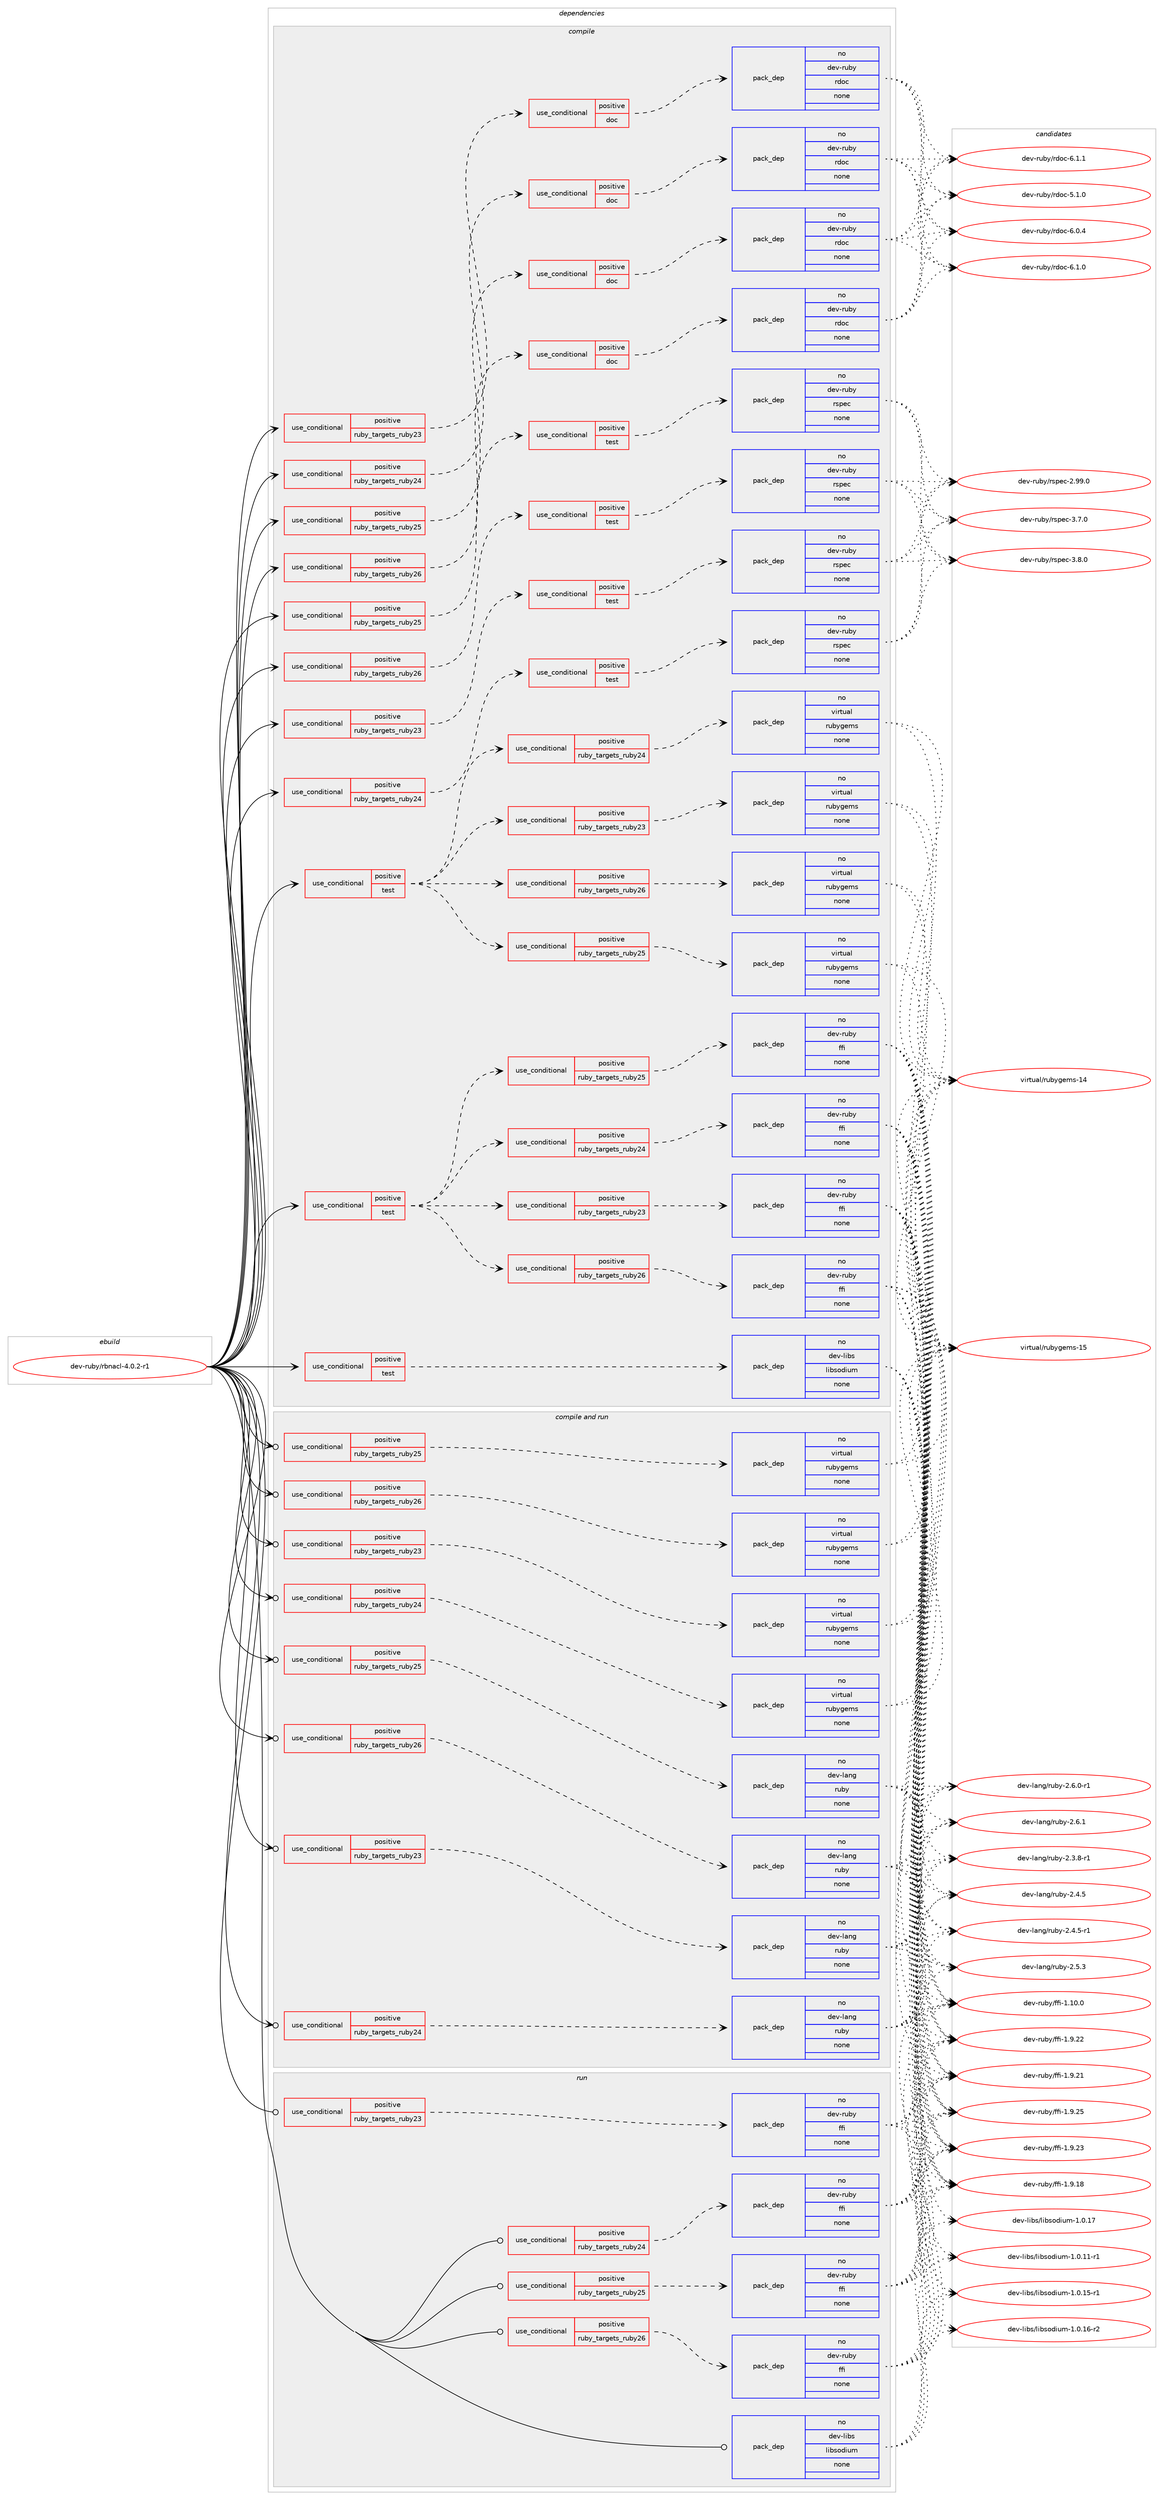 digraph prolog {

# *************
# Graph options
# *************

newrank=true;
concentrate=true;
compound=true;
graph [rankdir=LR,fontname=Helvetica,fontsize=10,ranksep=1.5];#, ranksep=2.5, nodesep=0.2];
edge  [arrowhead=vee];
node  [fontname=Helvetica,fontsize=10];

# **********
# The ebuild
# **********

subgraph cluster_leftcol {
color=gray;
rank=same;
label=<<i>ebuild</i>>;
id [label="dev-ruby/rbnacl-4.0.2-r1", color=red, width=4, href="../dev-ruby/rbnacl-4.0.2-r1.svg"];
}

# ****************
# The dependencies
# ****************

subgraph cluster_midcol {
color=gray;
label=<<i>dependencies</i>>;
subgraph cluster_compile {
fillcolor="#eeeeee";
style=filled;
label=<<i>compile</i>>;
subgraph cond411765 {
dependency1516176 [label=<<TABLE BORDER="0" CELLBORDER="1" CELLSPACING="0" CELLPADDING="4"><TR><TD ROWSPAN="3" CELLPADDING="10">use_conditional</TD></TR><TR><TD>positive</TD></TR><TR><TD>ruby_targets_ruby23</TD></TR></TABLE>>, shape=none, color=red];
subgraph cond411766 {
dependency1516177 [label=<<TABLE BORDER="0" CELLBORDER="1" CELLSPACING="0" CELLPADDING="4"><TR><TD ROWSPAN="3" CELLPADDING="10">use_conditional</TD></TR><TR><TD>positive</TD></TR><TR><TD>doc</TD></TR></TABLE>>, shape=none, color=red];
subgraph pack1080905 {
dependency1516178 [label=<<TABLE BORDER="0" CELLBORDER="1" CELLSPACING="0" CELLPADDING="4" WIDTH="220"><TR><TD ROWSPAN="6" CELLPADDING="30">pack_dep</TD></TR><TR><TD WIDTH="110">no</TD></TR><TR><TD>dev-ruby</TD></TR><TR><TD>rdoc</TD></TR><TR><TD>none</TD></TR><TR><TD></TD></TR></TABLE>>, shape=none, color=blue];
}
dependency1516177:e -> dependency1516178:w [weight=20,style="dashed",arrowhead="vee"];
}
dependency1516176:e -> dependency1516177:w [weight=20,style="dashed",arrowhead="vee"];
}
id:e -> dependency1516176:w [weight=20,style="solid",arrowhead="vee"];
subgraph cond411767 {
dependency1516179 [label=<<TABLE BORDER="0" CELLBORDER="1" CELLSPACING="0" CELLPADDING="4"><TR><TD ROWSPAN="3" CELLPADDING="10">use_conditional</TD></TR><TR><TD>positive</TD></TR><TR><TD>ruby_targets_ruby23</TD></TR></TABLE>>, shape=none, color=red];
subgraph cond411768 {
dependency1516180 [label=<<TABLE BORDER="0" CELLBORDER="1" CELLSPACING="0" CELLPADDING="4"><TR><TD ROWSPAN="3" CELLPADDING="10">use_conditional</TD></TR><TR><TD>positive</TD></TR><TR><TD>test</TD></TR></TABLE>>, shape=none, color=red];
subgraph pack1080906 {
dependency1516181 [label=<<TABLE BORDER="0" CELLBORDER="1" CELLSPACING="0" CELLPADDING="4" WIDTH="220"><TR><TD ROWSPAN="6" CELLPADDING="30">pack_dep</TD></TR><TR><TD WIDTH="110">no</TD></TR><TR><TD>dev-ruby</TD></TR><TR><TD>rspec</TD></TR><TR><TD>none</TD></TR><TR><TD></TD></TR></TABLE>>, shape=none, color=blue];
}
dependency1516180:e -> dependency1516181:w [weight=20,style="dashed",arrowhead="vee"];
}
dependency1516179:e -> dependency1516180:w [weight=20,style="dashed",arrowhead="vee"];
}
id:e -> dependency1516179:w [weight=20,style="solid",arrowhead="vee"];
subgraph cond411769 {
dependency1516182 [label=<<TABLE BORDER="0" CELLBORDER="1" CELLSPACING="0" CELLPADDING="4"><TR><TD ROWSPAN="3" CELLPADDING="10">use_conditional</TD></TR><TR><TD>positive</TD></TR><TR><TD>ruby_targets_ruby24</TD></TR></TABLE>>, shape=none, color=red];
subgraph cond411770 {
dependency1516183 [label=<<TABLE BORDER="0" CELLBORDER="1" CELLSPACING="0" CELLPADDING="4"><TR><TD ROWSPAN="3" CELLPADDING="10">use_conditional</TD></TR><TR><TD>positive</TD></TR><TR><TD>doc</TD></TR></TABLE>>, shape=none, color=red];
subgraph pack1080907 {
dependency1516184 [label=<<TABLE BORDER="0" CELLBORDER="1" CELLSPACING="0" CELLPADDING="4" WIDTH="220"><TR><TD ROWSPAN="6" CELLPADDING="30">pack_dep</TD></TR><TR><TD WIDTH="110">no</TD></TR><TR><TD>dev-ruby</TD></TR><TR><TD>rdoc</TD></TR><TR><TD>none</TD></TR><TR><TD></TD></TR></TABLE>>, shape=none, color=blue];
}
dependency1516183:e -> dependency1516184:w [weight=20,style="dashed",arrowhead="vee"];
}
dependency1516182:e -> dependency1516183:w [weight=20,style="dashed",arrowhead="vee"];
}
id:e -> dependency1516182:w [weight=20,style="solid",arrowhead="vee"];
subgraph cond411771 {
dependency1516185 [label=<<TABLE BORDER="0" CELLBORDER="1" CELLSPACING="0" CELLPADDING="4"><TR><TD ROWSPAN="3" CELLPADDING="10">use_conditional</TD></TR><TR><TD>positive</TD></TR><TR><TD>ruby_targets_ruby24</TD></TR></TABLE>>, shape=none, color=red];
subgraph cond411772 {
dependency1516186 [label=<<TABLE BORDER="0" CELLBORDER="1" CELLSPACING="0" CELLPADDING="4"><TR><TD ROWSPAN="3" CELLPADDING="10">use_conditional</TD></TR><TR><TD>positive</TD></TR><TR><TD>test</TD></TR></TABLE>>, shape=none, color=red];
subgraph pack1080908 {
dependency1516187 [label=<<TABLE BORDER="0" CELLBORDER="1" CELLSPACING="0" CELLPADDING="4" WIDTH="220"><TR><TD ROWSPAN="6" CELLPADDING="30">pack_dep</TD></TR><TR><TD WIDTH="110">no</TD></TR><TR><TD>dev-ruby</TD></TR><TR><TD>rspec</TD></TR><TR><TD>none</TD></TR><TR><TD></TD></TR></TABLE>>, shape=none, color=blue];
}
dependency1516186:e -> dependency1516187:w [weight=20,style="dashed",arrowhead="vee"];
}
dependency1516185:e -> dependency1516186:w [weight=20,style="dashed",arrowhead="vee"];
}
id:e -> dependency1516185:w [weight=20,style="solid",arrowhead="vee"];
subgraph cond411773 {
dependency1516188 [label=<<TABLE BORDER="0" CELLBORDER="1" CELLSPACING="0" CELLPADDING="4"><TR><TD ROWSPAN="3" CELLPADDING="10">use_conditional</TD></TR><TR><TD>positive</TD></TR><TR><TD>ruby_targets_ruby25</TD></TR></TABLE>>, shape=none, color=red];
subgraph cond411774 {
dependency1516189 [label=<<TABLE BORDER="0" CELLBORDER="1" CELLSPACING="0" CELLPADDING="4"><TR><TD ROWSPAN="3" CELLPADDING="10">use_conditional</TD></TR><TR><TD>positive</TD></TR><TR><TD>doc</TD></TR></TABLE>>, shape=none, color=red];
subgraph pack1080909 {
dependency1516190 [label=<<TABLE BORDER="0" CELLBORDER="1" CELLSPACING="0" CELLPADDING="4" WIDTH="220"><TR><TD ROWSPAN="6" CELLPADDING="30">pack_dep</TD></TR><TR><TD WIDTH="110">no</TD></TR><TR><TD>dev-ruby</TD></TR><TR><TD>rdoc</TD></TR><TR><TD>none</TD></TR><TR><TD></TD></TR></TABLE>>, shape=none, color=blue];
}
dependency1516189:e -> dependency1516190:w [weight=20,style="dashed",arrowhead="vee"];
}
dependency1516188:e -> dependency1516189:w [weight=20,style="dashed",arrowhead="vee"];
}
id:e -> dependency1516188:w [weight=20,style="solid",arrowhead="vee"];
subgraph cond411775 {
dependency1516191 [label=<<TABLE BORDER="0" CELLBORDER="1" CELLSPACING="0" CELLPADDING="4"><TR><TD ROWSPAN="3" CELLPADDING="10">use_conditional</TD></TR><TR><TD>positive</TD></TR><TR><TD>ruby_targets_ruby25</TD></TR></TABLE>>, shape=none, color=red];
subgraph cond411776 {
dependency1516192 [label=<<TABLE BORDER="0" CELLBORDER="1" CELLSPACING="0" CELLPADDING="4"><TR><TD ROWSPAN="3" CELLPADDING="10">use_conditional</TD></TR><TR><TD>positive</TD></TR><TR><TD>test</TD></TR></TABLE>>, shape=none, color=red];
subgraph pack1080910 {
dependency1516193 [label=<<TABLE BORDER="0" CELLBORDER="1" CELLSPACING="0" CELLPADDING="4" WIDTH="220"><TR><TD ROWSPAN="6" CELLPADDING="30">pack_dep</TD></TR><TR><TD WIDTH="110">no</TD></TR><TR><TD>dev-ruby</TD></TR><TR><TD>rspec</TD></TR><TR><TD>none</TD></TR><TR><TD></TD></TR></TABLE>>, shape=none, color=blue];
}
dependency1516192:e -> dependency1516193:w [weight=20,style="dashed",arrowhead="vee"];
}
dependency1516191:e -> dependency1516192:w [weight=20,style="dashed",arrowhead="vee"];
}
id:e -> dependency1516191:w [weight=20,style="solid",arrowhead="vee"];
subgraph cond411777 {
dependency1516194 [label=<<TABLE BORDER="0" CELLBORDER="1" CELLSPACING="0" CELLPADDING="4"><TR><TD ROWSPAN="3" CELLPADDING="10">use_conditional</TD></TR><TR><TD>positive</TD></TR><TR><TD>ruby_targets_ruby26</TD></TR></TABLE>>, shape=none, color=red];
subgraph cond411778 {
dependency1516195 [label=<<TABLE BORDER="0" CELLBORDER="1" CELLSPACING="0" CELLPADDING="4"><TR><TD ROWSPAN="3" CELLPADDING="10">use_conditional</TD></TR><TR><TD>positive</TD></TR><TR><TD>doc</TD></TR></TABLE>>, shape=none, color=red];
subgraph pack1080911 {
dependency1516196 [label=<<TABLE BORDER="0" CELLBORDER="1" CELLSPACING="0" CELLPADDING="4" WIDTH="220"><TR><TD ROWSPAN="6" CELLPADDING="30">pack_dep</TD></TR><TR><TD WIDTH="110">no</TD></TR><TR><TD>dev-ruby</TD></TR><TR><TD>rdoc</TD></TR><TR><TD>none</TD></TR><TR><TD></TD></TR></TABLE>>, shape=none, color=blue];
}
dependency1516195:e -> dependency1516196:w [weight=20,style="dashed",arrowhead="vee"];
}
dependency1516194:e -> dependency1516195:w [weight=20,style="dashed",arrowhead="vee"];
}
id:e -> dependency1516194:w [weight=20,style="solid",arrowhead="vee"];
subgraph cond411779 {
dependency1516197 [label=<<TABLE BORDER="0" CELLBORDER="1" CELLSPACING="0" CELLPADDING="4"><TR><TD ROWSPAN="3" CELLPADDING="10">use_conditional</TD></TR><TR><TD>positive</TD></TR><TR><TD>ruby_targets_ruby26</TD></TR></TABLE>>, shape=none, color=red];
subgraph cond411780 {
dependency1516198 [label=<<TABLE BORDER="0" CELLBORDER="1" CELLSPACING="0" CELLPADDING="4"><TR><TD ROWSPAN="3" CELLPADDING="10">use_conditional</TD></TR><TR><TD>positive</TD></TR><TR><TD>test</TD></TR></TABLE>>, shape=none, color=red];
subgraph pack1080912 {
dependency1516199 [label=<<TABLE BORDER="0" CELLBORDER="1" CELLSPACING="0" CELLPADDING="4" WIDTH="220"><TR><TD ROWSPAN="6" CELLPADDING="30">pack_dep</TD></TR><TR><TD WIDTH="110">no</TD></TR><TR><TD>dev-ruby</TD></TR><TR><TD>rspec</TD></TR><TR><TD>none</TD></TR><TR><TD></TD></TR></TABLE>>, shape=none, color=blue];
}
dependency1516198:e -> dependency1516199:w [weight=20,style="dashed",arrowhead="vee"];
}
dependency1516197:e -> dependency1516198:w [weight=20,style="dashed",arrowhead="vee"];
}
id:e -> dependency1516197:w [weight=20,style="solid",arrowhead="vee"];
subgraph cond411781 {
dependency1516200 [label=<<TABLE BORDER="0" CELLBORDER="1" CELLSPACING="0" CELLPADDING="4"><TR><TD ROWSPAN="3" CELLPADDING="10">use_conditional</TD></TR><TR><TD>positive</TD></TR><TR><TD>test</TD></TR></TABLE>>, shape=none, color=red];
subgraph cond411782 {
dependency1516201 [label=<<TABLE BORDER="0" CELLBORDER="1" CELLSPACING="0" CELLPADDING="4"><TR><TD ROWSPAN="3" CELLPADDING="10">use_conditional</TD></TR><TR><TD>positive</TD></TR><TR><TD>ruby_targets_ruby23</TD></TR></TABLE>>, shape=none, color=red];
subgraph pack1080913 {
dependency1516202 [label=<<TABLE BORDER="0" CELLBORDER="1" CELLSPACING="0" CELLPADDING="4" WIDTH="220"><TR><TD ROWSPAN="6" CELLPADDING="30">pack_dep</TD></TR><TR><TD WIDTH="110">no</TD></TR><TR><TD>dev-ruby</TD></TR><TR><TD>ffi</TD></TR><TR><TD>none</TD></TR><TR><TD></TD></TR></TABLE>>, shape=none, color=blue];
}
dependency1516201:e -> dependency1516202:w [weight=20,style="dashed",arrowhead="vee"];
}
dependency1516200:e -> dependency1516201:w [weight=20,style="dashed",arrowhead="vee"];
subgraph cond411783 {
dependency1516203 [label=<<TABLE BORDER="0" CELLBORDER="1" CELLSPACING="0" CELLPADDING="4"><TR><TD ROWSPAN="3" CELLPADDING="10">use_conditional</TD></TR><TR><TD>positive</TD></TR><TR><TD>ruby_targets_ruby24</TD></TR></TABLE>>, shape=none, color=red];
subgraph pack1080914 {
dependency1516204 [label=<<TABLE BORDER="0" CELLBORDER="1" CELLSPACING="0" CELLPADDING="4" WIDTH="220"><TR><TD ROWSPAN="6" CELLPADDING="30">pack_dep</TD></TR><TR><TD WIDTH="110">no</TD></TR><TR><TD>dev-ruby</TD></TR><TR><TD>ffi</TD></TR><TR><TD>none</TD></TR><TR><TD></TD></TR></TABLE>>, shape=none, color=blue];
}
dependency1516203:e -> dependency1516204:w [weight=20,style="dashed",arrowhead="vee"];
}
dependency1516200:e -> dependency1516203:w [weight=20,style="dashed",arrowhead="vee"];
subgraph cond411784 {
dependency1516205 [label=<<TABLE BORDER="0" CELLBORDER="1" CELLSPACING="0" CELLPADDING="4"><TR><TD ROWSPAN="3" CELLPADDING="10">use_conditional</TD></TR><TR><TD>positive</TD></TR><TR><TD>ruby_targets_ruby25</TD></TR></TABLE>>, shape=none, color=red];
subgraph pack1080915 {
dependency1516206 [label=<<TABLE BORDER="0" CELLBORDER="1" CELLSPACING="0" CELLPADDING="4" WIDTH="220"><TR><TD ROWSPAN="6" CELLPADDING="30">pack_dep</TD></TR><TR><TD WIDTH="110">no</TD></TR><TR><TD>dev-ruby</TD></TR><TR><TD>ffi</TD></TR><TR><TD>none</TD></TR><TR><TD></TD></TR></TABLE>>, shape=none, color=blue];
}
dependency1516205:e -> dependency1516206:w [weight=20,style="dashed",arrowhead="vee"];
}
dependency1516200:e -> dependency1516205:w [weight=20,style="dashed",arrowhead="vee"];
subgraph cond411785 {
dependency1516207 [label=<<TABLE BORDER="0" CELLBORDER="1" CELLSPACING="0" CELLPADDING="4"><TR><TD ROWSPAN="3" CELLPADDING="10">use_conditional</TD></TR><TR><TD>positive</TD></TR><TR><TD>ruby_targets_ruby26</TD></TR></TABLE>>, shape=none, color=red];
subgraph pack1080916 {
dependency1516208 [label=<<TABLE BORDER="0" CELLBORDER="1" CELLSPACING="0" CELLPADDING="4" WIDTH="220"><TR><TD ROWSPAN="6" CELLPADDING="30">pack_dep</TD></TR><TR><TD WIDTH="110">no</TD></TR><TR><TD>dev-ruby</TD></TR><TR><TD>ffi</TD></TR><TR><TD>none</TD></TR><TR><TD></TD></TR></TABLE>>, shape=none, color=blue];
}
dependency1516207:e -> dependency1516208:w [weight=20,style="dashed",arrowhead="vee"];
}
dependency1516200:e -> dependency1516207:w [weight=20,style="dashed",arrowhead="vee"];
}
id:e -> dependency1516200:w [weight=20,style="solid",arrowhead="vee"];
subgraph cond411786 {
dependency1516209 [label=<<TABLE BORDER="0" CELLBORDER="1" CELLSPACING="0" CELLPADDING="4"><TR><TD ROWSPAN="3" CELLPADDING="10">use_conditional</TD></TR><TR><TD>positive</TD></TR><TR><TD>test</TD></TR></TABLE>>, shape=none, color=red];
subgraph cond411787 {
dependency1516210 [label=<<TABLE BORDER="0" CELLBORDER="1" CELLSPACING="0" CELLPADDING="4"><TR><TD ROWSPAN="3" CELLPADDING="10">use_conditional</TD></TR><TR><TD>positive</TD></TR><TR><TD>ruby_targets_ruby23</TD></TR></TABLE>>, shape=none, color=red];
subgraph pack1080917 {
dependency1516211 [label=<<TABLE BORDER="0" CELLBORDER="1" CELLSPACING="0" CELLPADDING="4" WIDTH="220"><TR><TD ROWSPAN="6" CELLPADDING="30">pack_dep</TD></TR><TR><TD WIDTH="110">no</TD></TR><TR><TD>virtual</TD></TR><TR><TD>rubygems</TD></TR><TR><TD>none</TD></TR><TR><TD></TD></TR></TABLE>>, shape=none, color=blue];
}
dependency1516210:e -> dependency1516211:w [weight=20,style="dashed",arrowhead="vee"];
}
dependency1516209:e -> dependency1516210:w [weight=20,style="dashed",arrowhead="vee"];
subgraph cond411788 {
dependency1516212 [label=<<TABLE BORDER="0" CELLBORDER="1" CELLSPACING="0" CELLPADDING="4"><TR><TD ROWSPAN="3" CELLPADDING="10">use_conditional</TD></TR><TR><TD>positive</TD></TR><TR><TD>ruby_targets_ruby24</TD></TR></TABLE>>, shape=none, color=red];
subgraph pack1080918 {
dependency1516213 [label=<<TABLE BORDER="0" CELLBORDER="1" CELLSPACING="0" CELLPADDING="4" WIDTH="220"><TR><TD ROWSPAN="6" CELLPADDING="30">pack_dep</TD></TR><TR><TD WIDTH="110">no</TD></TR><TR><TD>virtual</TD></TR><TR><TD>rubygems</TD></TR><TR><TD>none</TD></TR><TR><TD></TD></TR></TABLE>>, shape=none, color=blue];
}
dependency1516212:e -> dependency1516213:w [weight=20,style="dashed",arrowhead="vee"];
}
dependency1516209:e -> dependency1516212:w [weight=20,style="dashed",arrowhead="vee"];
subgraph cond411789 {
dependency1516214 [label=<<TABLE BORDER="0" CELLBORDER="1" CELLSPACING="0" CELLPADDING="4"><TR><TD ROWSPAN="3" CELLPADDING="10">use_conditional</TD></TR><TR><TD>positive</TD></TR><TR><TD>ruby_targets_ruby25</TD></TR></TABLE>>, shape=none, color=red];
subgraph pack1080919 {
dependency1516215 [label=<<TABLE BORDER="0" CELLBORDER="1" CELLSPACING="0" CELLPADDING="4" WIDTH="220"><TR><TD ROWSPAN="6" CELLPADDING="30">pack_dep</TD></TR><TR><TD WIDTH="110">no</TD></TR><TR><TD>virtual</TD></TR><TR><TD>rubygems</TD></TR><TR><TD>none</TD></TR><TR><TD></TD></TR></TABLE>>, shape=none, color=blue];
}
dependency1516214:e -> dependency1516215:w [weight=20,style="dashed",arrowhead="vee"];
}
dependency1516209:e -> dependency1516214:w [weight=20,style="dashed",arrowhead="vee"];
subgraph cond411790 {
dependency1516216 [label=<<TABLE BORDER="0" CELLBORDER="1" CELLSPACING="0" CELLPADDING="4"><TR><TD ROWSPAN="3" CELLPADDING="10">use_conditional</TD></TR><TR><TD>positive</TD></TR><TR><TD>ruby_targets_ruby26</TD></TR></TABLE>>, shape=none, color=red];
subgraph pack1080920 {
dependency1516217 [label=<<TABLE BORDER="0" CELLBORDER="1" CELLSPACING="0" CELLPADDING="4" WIDTH="220"><TR><TD ROWSPAN="6" CELLPADDING="30">pack_dep</TD></TR><TR><TD WIDTH="110">no</TD></TR><TR><TD>virtual</TD></TR><TR><TD>rubygems</TD></TR><TR><TD>none</TD></TR><TR><TD></TD></TR></TABLE>>, shape=none, color=blue];
}
dependency1516216:e -> dependency1516217:w [weight=20,style="dashed",arrowhead="vee"];
}
dependency1516209:e -> dependency1516216:w [weight=20,style="dashed",arrowhead="vee"];
}
id:e -> dependency1516209:w [weight=20,style="solid",arrowhead="vee"];
subgraph cond411791 {
dependency1516218 [label=<<TABLE BORDER="0" CELLBORDER="1" CELLSPACING="0" CELLPADDING="4"><TR><TD ROWSPAN="3" CELLPADDING="10">use_conditional</TD></TR><TR><TD>positive</TD></TR><TR><TD>test</TD></TR></TABLE>>, shape=none, color=red];
subgraph pack1080921 {
dependency1516219 [label=<<TABLE BORDER="0" CELLBORDER="1" CELLSPACING="0" CELLPADDING="4" WIDTH="220"><TR><TD ROWSPAN="6" CELLPADDING="30">pack_dep</TD></TR><TR><TD WIDTH="110">no</TD></TR><TR><TD>dev-libs</TD></TR><TR><TD>libsodium</TD></TR><TR><TD>none</TD></TR><TR><TD></TD></TR></TABLE>>, shape=none, color=blue];
}
dependency1516218:e -> dependency1516219:w [weight=20,style="dashed",arrowhead="vee"];
}
id:e -> dependency1516218:w [weight=20,style="solid",arrowhead="vee"];
}
subgraph cluster_compileandrun {
fillcolor="#eeeeee";
style=filled;
label=<<i>compile and run</i>>;
subgraph cond411792 {
dependency1516220 [label=<<TABLE BORDER="0" CELLBORDER="1" CELLSPACING="0" CELLPADDING="4"><TR><TD ROWSPAN="3" CELLPADDING="10">use_conditional</TD></TR><TR><TD>positive</TD></TR><TR><TD>ruby_targets_ruby23</TD></TR></TABLE>>, shape=none, color=red];
subgraph pack1080922 {
dependency1516221 [label=<<TABLE BORDER="0" CELLBORDER="1" CELLSPACING="0" CELLPADDING="4" WIDTH="220"><TR><TD ROWSPAN="6" CELLPADDING="30">pack_dep</TD></TR><TR><TD WIDTH="110">no</TD></TR><TR><TD>dev-lang</TD></TR><TR><TD>ruby</TD></TR><TR><TD>none</TD></TR><TR><TD></TD></TR></TABLE>>, shape=none, color=blue];
}
dependency1516220:e -> dependency1516221:w [weight=20,style="dashed",arrowhead="vee"];
}
id:e -> dependency1516220:w [weight=20,style="solid",arrowhead="odotvee"];
subgraph cond411793 {
dependency1516222 [label=<<TABLE BORDER="0" CELLBORDER="1" CELLSPACING="0" CELLPADDING="4"><TR><TD ROWSPAN="3" CELLPADDING="10">use_conditional</TD></TR><TR><TD>positive</TD></TR><TR><TD>ruby_targets_ruby23</TD></TR></TABLE>>, shape=none, color=red];
subgraph pack1080923 {
dependency1516223 [label=<<TABLE BORDER="0" CELLBORDER="1" CELLSPACING="0" CELLPADDING="4" WIDTH="220"><TR><TD ROWSPAN="6" CELLPADDING="30">pack_dep</TD></TR><TR><TD WIDTH="110">no</TD></TR><TR><TD>virtual</TD></TR><TR><TD>rubygems</TD></TR><TR><TD>none</TD></TR><TR><TD></TD></TR></TABLE>>, shape=none, color=blue];
}
dependency1516222:e -> dependency1516223:w [weight=20,style="dashed",arrowhead="vee"];
}
id:e -> dependency1516222:w [weight=20,style="solid",arrowhead="odotvee"];
subgraph cond411794 {
dependency1516224 [label=<<TABLE BORDER="0" CELLBORDER="1" CELLSPACING="0" CELLPADDING="4"><TR><TD ROWSPAN="3" CELLPADDING="10">use_conditional</TD></TR><TR><TD>positive</TD></TR><TR><TD>ruby_targets_ruby24</TD></TR></TABLE>>, shape=none, color=red];
subgraph pack1080924 {
dependency1516225 [label=<<TABLE BORDER="0" CELLBORDER="1" CELLSPACING="0" CELLPADDING="4" WIDTH="220"><TR><TD ROWSPAN="6" CELLPADDING="30">pack_dep</TD></TR><TR><TD WIDTH="110">no</TD></TR><TR><TD>dev-lang</TD></TR><TR><TD>ruby</TD></TR><TR><TD>none</TD></TR><TR><TD></TD></TR></TABLE>>, shape=none, color=blue];
}
dependency1516224:e -> dependency1516225:w [weight=20,style="dashed",arrowhead="vee"];
}
id:e -> dependency1516224:w [weight=20,style="solid",arrowhead="odotvee"];
subgraph cond411795 {
dependency1516226 [label=<<TABLE BORDER="0" CELLBORDER="1" CELLSPACING="0" CELLPADDING="4"><TR><TD ROWSPAN="3" CELLPADDING="10">use_conditional</TD></TR><TR><TD>positive</TD></TR><TR><TD>ruby_targets_ruby24</TD></TR></TABLE>>, shape=none, color=red];
subgraph pack1080925 {
dependency1516227 [label=<<TABLE BORDER="0" CELLBORDER="1" CELLSPACING="0" CELLPADDING="4" WIDTH="220"><TR><TD ROWSPAN="6" CELLPADDING="30">pack_dep</TD></TR><TR><TD WIDTH="110">no</TD></TR><TR><TD>virtual</TD></TR><TR><TD>rubygems</TD></TR><TR><TD>none</TD></TR><TR><TD></TD></TR></TABLE>>, shape=none, color=blue];
}
dependency1516226:e -> dependency1516227:w [weight=20,style="dashed",arrowhead="vee"];
}
id:e -> dependency1516226:w [weight=20,style="solid",arrowhead="odotvee"];
subgraph cond411796 {
dependency1516228 [label=<<TABLE BORDER="0" CELLBORDER="1" CELLSPACING="0" CELLPADDING="4"><TR><TD ROWSPAN="3" CELLPADDING="10">use_conditional</TD></TR><TR><TD>positive</TD></TR><TR><TD>ruby_targets_ruby25</TD></TR></TABLE>>, shape=none, color=red];
subgraph pack1080926 {
dependency1516229 [label=<<TABLE BORDER="0" CELLBORDER="1" CELLSPACING="0" CELLPADDING="4" WIDTH="220"><TR><TD ROWSPAN="6" CELLPADDING="30">pack_dep</TD></TR><TR><TD WIDTH="110">no</TD></TR><TR><TD>dev-lang</TD></TR><TR><TD>ruby</TD></TR><TR><TD>none</TD></TR><TR><TD></TD></TR></TABLE>>, shape=none, color=blue];
}
dependency1516228:e -> dependency1516229:w [weight=20,style="dashed",arrowhead="vee"];
}
id:e -> dependency1516228:w [weight=20,style="solid",arrowhead="odotvee"];
subgraph cond411797 {
dependency1516230 [label=<<TABLE BORDER="0" CELLBORDER="1" CELLSPACING="0" CELLPADDING="4"><TR><TD ROWSPAN="3" CELLPADDING="10">use_conditional</TD></TR><TR><TD>positive</TD></TR><TR><TD>ruby_targets_ruby25</TD></TR></TABLE>>, shape=none, color=red];
subgraph pack1080927 {
dependency1516231 [label=<<TABLE BORDER="0" CELLBORDER="1" CELLSPACING="0" CELLPADDING="4" WIDTH="220"><TR><TD ROWSPAN="6" CELLPADDING="30">pack_dep</TD></TR><TR><TD WIDTH="110">no</TD></TR><TR><TD>virtual</TD></TR><TR><TD>rubygems</TD></TR><TR><TD>none</TD></TR><TR><TD></TD></TR></TABLE>>, shape=none, color=blue];
}
dependency1516230:e -> dependency1516231:w [weight=20,style="dashed",arrowhead="vee"];
}
id:e -> dependency1516230:w [weight=20,style="solid",arrowhead="odotvee"];
subgraph cond411798 {
dependency1516232 [label=<<TABLE BORDER="0" CELLBORDER="1" CELLSPACING="0" CELLPADDING="4"><TR><TD ROWSPAN="3" CELLPADDING="10">use_conditional</TD></TR><TR><TD>positive</TD></TR><TR><TD>ruby_targets_ruby26</TD></TR></TABLE>>, shape=none, color=red];
subgraph pack1080928 {
dependency1516233 [label=<<TABLE BORDER="0" CELLBORDER="1" CELLSPACING="0" CELLPADDING="4" WIDTH="220"><TR><TD ROWSPAN="6" CELLPADDING="30">pack_dep</TD></TR><TR><TD WIDTH="110">no</TD></TR><TR><TD>dev-lang</TD></TR><TR><TD>ruby</TD></TR><TR><TD>none</TD></TR><TR><TD></TD></TR></TABLE>>, shape=none, color=blue];
}
dependency1516232:e -> dependency1516233:w [weight=20,style="dashed",arrowhead="vee"];
}
id:e -> dependency1516232:w [weight=20,style="solid",arrowhead="odotvee"];
subgraph cond411799 {
dependency1516234 [label=<<TABLE BORDER="0" CELLBORDER="1" CELLSPACING="0" CELLPADDING="4"><TR><TD ROWSPAN="3" CELLPADDING="10">use_conditional</TD></TR><TR><TD>positive</TD></TR><TR><TD>ruby_targets_ruby26</TD></TR></TABLE>>, shape=none, color=red];
subgraph pack1080929 {
dependency1516235 [label=<<TABLE BORDER="0" CELLBORDER="1" CELLSPACING="0" CELLPADDING="4" WIDTH="220"><TR><TD ROWSPAN="6" CELLPADDING="30">pack_dep</TD></TR><TR><TD WIDTH="110">no</TD></TR><TR><TD>virtual</TD></TR><TR><TD>rubygems</TD></TR><TR><TD>none</TD></TR><TR><TD></TD></TR></TABLE>>, shape=none, color=blue];
}
dependency1516234:e -> dependency1516235:w [weight=20,style="dashed",arrowhead="vee"];
}
id:e -> dependency1516234:w [weight=20,style="solid",arrowhead="odotvee"];
}
subgraph cluster_run {
fillcolor="#eeeeee";
style=filled;
label=<<i>run</i>>;
subgraph cond411800 {
dependency1516236 [label=<<TABLE BORDER="0" CELLBORDER="1" CELLSPACING="0" CELLPADDING="4"><TR><TD ROWSPAN="3" CELLPADDING="10">use_conditional</TD></TR><TR><TD>positive</TD></TR><TR><TD>ruby_targets_ruby23</TD></TR></TABLE>>, shape=none, color=red];
subgraph pack1080930 {
dependency1516237 [label=<<TABLE BORDER="0" CELLBORDER="1" CELLSPACING="0" CELLPADDING="4" WIDTH="220"><TR><TD ROWSPAN="6" CELLPADDING="30">pack_dep</TD></TR><TR><TD WIDTH="110">no</TD></TR><TR><TD>dev-ruby</TD></TR><TR><TD>ffi</TD></TR><TR><TD>none</TD></TR><TR><TD></TD></TR></TABLE>>, shape=none, color=blue];
}
dependency1516236:e -> dependency1516237:w [weight=20,style="dashed",arrowhead="vee"];
}
id:e -> dependency1516236:w [weight=20,style="solid",arrowhead="odot"];
subgraph cond411801 {
dependency1516238 [label=<<TABLE BORDER="0" CELLBORDER="1" CELLSPACING="0" CELLPADDING="4"><TR><TD ROWSPAN="3" CELLPADDING="10">use_conditional</TD></TR><TR><TD>positive</TD></TR><TR><TD>ruby_targets_ruby24</TD></TR></TABLE>>, shape=none, color=red];
subgraph pack1080931 {
dependency1516239 [label=<<TABLE BORDER="0" CELLBORDER="1" CELLSPACING="0" CELLPADDING="4" WIDTH="220"><TR><TD ROWSPAN="6" CELLPADDING="30">pack_dep</TD></TR><TR><TD WIDTH="110">no</TD></TR><TR><TD>dev-ruby</TD></TR><TR><TD>ffi</TD></TR><TR><TD>none</TD></TR><TR><TD></TD></TR></TABLE>>, shape=none, color=blue];
}
dependency1516238:e -> dependency1516239:w [weight=20,style="dashed",arrowhead="vee"];
}
id:e -> dependency1516238:w [weight=20,style="solid",arrowhead="odot"];
subgraph cond411802 {
dependency1516240 [label=<<TABLE BORDER="0" CELLBORDER="1" CELLSPACING="0" CELLPADDING="4"><TR><TD ROWSPAN="3" CELLPADDING="10">use_conditional</TD></TR><TR><TD>positive</TD></TR><TR><TD>ruby_targets_ruby25</TD></TR></TABLE>>, shape=none, color=red];
subgraph pack1080932 {
dependency1516241 [label=<<TABLE BORDER="0" CELLBORDER="1" CELLSPACING="0" CELLPADDING="4" WIDTH="220"><TR><TD ROWSPAN="6" CELLPADDING="30">pack_dep</TD></TR><TR><TD WIDTH="110">no</TD></TR><TR><TD>dev-ruby</TD></TR><TR><TD>ffi</TD></TR><TR><TD>none</TD></TR><TR><TD></TD></TR></TABLE>>, shape=none, color=blue];
}
dependency1516240:e -> dependency1516241:w [weight=20,style="dashed",arrowhead="vee"];
}
id:e -> dependency1516240:w [weight=20,style="solid",arrowhead="odot"];
subgraph cond411803 {
dependency1516242 [label=<<TABLE BORDER="0" CELLBORDER="1" CELLSPACING="0" CELLPADDING="4"><TR><TD ROWSPAN="3" CELLPADDING="10">use_conditional</TD></TR><TR><TD>positive</TD></TR><TR><TD>ruby_targets_ruby26</TD></TR></TABLE>>, shape=none, color=red];
subgraph pack1080933 {
dependency1516243 [label=<<TABLE BORDER="0" CELLBORDER="1" CELLSPACING="0" CELLPADDING="4" WIDTH="220"><TR><TD ROWSPAN="6" CELLPADDING="30">pack_dep</TD></TR><TR><TD WIDTH="110">no</TD></TR><TR><TD>dev-ruby</TD></TR><TR><TD>ffi</TD></TR><TR><TD>none</TD></TR><TR><TD></TD></TR></TABLE>>, shape=none, color=blue];
}
dependency1516242:e -> dependency1516243:w [weight=20,style="dashed",arrowhead="vee"];
}
id:e -> dependency1516242:w [weight=20,style="solid",arrowhead="odot"];
subgraph pack1080934 {
dependency1516244 [label=<<TABLE BORDER="0" CELLBORDER="1" CELLSPACING="0" CELLPADDING="4" WIDTH="220"><TR><TD ROWSPAN="6" CELLPADDING="30">pack_dep</TD></TR><TR><TD WIDTH="110">no</TD></TR><TR><TD>dev-libs</TD></TR><TR><TD>libsodium</TD></TR><TR><TD>none</TD></TR><TR><TD></TD></TR></TABLE>>, shape=none, color=blue];
}
id:e -> dependency1516244:w [weight=20,style="solid",arrowhead="odot"];
}
}

# **************
# The candidates
# **************

subgraph cluster_choices {
rank=same;
color=gray;
label=<<i>candidates</i>>;

subgraph choice1080905 {
color=black;
nodesep=1;
choice10010111845114117981214711410011199455346494648 [label="dev-ruby/rdoc-5.1.0", color=red, width=4,href="../dev-ruby/rdoc-5.1.0.svg"];
choice10010111845114117981214711410011199455446484652 [label="dev-ruby/rdoc-6.0.4", color=red, width=4,href="../dev-ruby/rdoc-6.0.4.svg"];
choice10010111845114117981214711410011199455446494648 [label="dev-ruby/rdoc-6.1.0", color=red, width=4,href="../dev-ruby/rdoc-6.1.0.svg"];
choice10010111845114117981214711410011199455446494649 [label="dev-ruby/rdoc-6.1.1", color=red, width=4,href="../dev-ruby/rdoc-6.1.1.svg"];
dependency1516178:e -> choice10010111845114117981214711410011199455346494648:w [style=dotted,weight="100"];
dependency1516178:e -> choice10010111845114117981214711410011199455446484652:w [style=dotted,weight="100"];
dependency1516178:e -> choice10010111845114117981214711410011199455446494648:w [style=dotted,weight="100"];
dependency1516178:e -> choice10010111845114117981214711410011199455446494649:w [style=dotted,weight="100"];
}
subgraph choice1080906 {
color=black;
nodesep=1;
choice1001011184511411798121471141151121019945504657574648 [label="dev-ruby/rspec-2.99.0", color=red, width=4,href="../dev-ruby/rspec-2.99.0.svg"];
choice10010111845114117981214711411511210199455146554648 [label="dev-ruby/rspec-3.7.0", color=red, width=4,href="../dev-ruby/rspec-3.7.0.svg"];
choice10010111845114117981214711411511210199455146564648 [label="dev-ruby/rspec-3.8.0", color=red, width=4,href="../dev-ruby/rspec-3.8.0.svg"];
dependency1516181:e -> choice1001011184511411798121471141151121019945504657574648:w [style=dotted,weight="100"];
dependency1516181:e -> choice10010111845114117981214711411511210199455146554648:w [style=dotted,weight="100"];
dependency1516181:e -> choice10010111845114117981214711411511210199455146564648:w [style=dotted,weight="100"];
}
subgraph choice1080907 {
color=black;
nodesep=1;
choice10010111845114117981214711410011199455346494648 [label="dev-ruby/rdoc-5.1.0", color=red, width=4,href="../dev-ruby/rdoc-5.1.0.svg"];
choice10010111845114117981214711410011199455446484652 [label="dev-ruby/rdoc-6.0.4", color=red, width=4,href="../dev-ruby/rdoc-6.0.4.svg"];
choice10010111845114117981214711410011199455446494648 [label="dev-ruby/rdoc-6.1.0", color=red, width=4,href="../dev-ruby/rdoc-6.1.0.svg"];
choice10010111845114117981214711410011199455446494649 [label="dev-ruby/rdoc-6.1.1", color=red, width=4,href="../dev-ruby/rdoc-6.1.1.svg"];
dependency1516184:e -> choice10010111845114117981214711410011199455346494648:w [style=dotted,weight="100"];
dependency1516184:e -> choice10010111845114117981214711410011199455446484652:w [style=dotted,weight="100"];
dependency1516184:e -> choice10010111845114117981214711410011199455446494648:w [style=dotted,weight="100"];
dependency1516184:e -> choice10010111845114117981214711410011199455446494649:w [style=dotted,weight="100"];
}
subgraph choice1080908 {
color=black;
nodesep=1;
choice1001011184511411798121471141151121019945504657574648 [label="dev-ruby/rspec-2.99.0", color=red, width=4,href="../dev-ruby/rspec-2.99.0.svg"];
choice10010111845114117981214711411511210199455146554648 [label="dev-ruby/rspec-3.7.0", color=red, width=4,href="../dev-ruby/rspec-3.7.0.svg"];
choice10010111845114117981214711411511210199455146564648 [label="dev-ruby/rspec-3.8.0", color=red, width=4,href="../dev-ruby/rspec-3.8.0.svg"];
dependency1516187:e -> choice1001011184511411798121471141151121019945504657574648:w [style=dotted,weight="100"];
dependency1516187:e -> choice10010111845114117981214711411511210199455146554648:w [style=dotted,weight="100"];
dependency1516187:e -> choice10010111845114117981214711411511210199455146564648:w [style=dotted,weight="100"];
}
subgraph choice1080909 {
color=black;
nodesep=1;
choice10010111845114117981214711410011199455346494648 [label="dev-ruby/rdoc-5.1.0", color=red, width=4,href="../dev-ruby/rdoc-5.1.0.svg"];
choice10010111845114117981214711410011199455446484652 [label="dev-ruby/rdoc-6.0.4", color=red, width=4,href="../dev-ruby/rdoc-6.0.4.svg"];
choice10010111845114117981214711410011199455446494648 [label="dev-ruby/rdoc-6.1.0", color=red, width=4,href="../dev-ruby/rdoc-6.1.0.svg"];
choice10010111845114117981214711410011199455446494649 [label="dev-ruby/rdoc-6.1.1", color=red, width=4,href="../dev-ruby/rdoc-6.1.1.svg"];
dependency1516190:e -> choice10010111845114117981214711410011199455346494648:w [style=dotted,weight="100"];
dependency1516190:e -> choice10010111845114117981214711410011199455446484652:w [style=dotted,weight="100"];
dependency1516190:e -> choice10010111845114117981214711410011199455446494648:w [style=dotted,weight="100"];
dependency1516190:e -> choice10010111845114117981214711410011199455446494649:w [style=dotted,weight="100"];
}
subgraph choice1080910 {
color=black;
nodesep=1;
choice1001011184511411798121471141151121019945504657574648 [label="dev-ruby/rspec-2.99.0", color=red, width=4,href="../dev-ruby/rspec-2.99.0.svg"];
choice10010111845114117981214711411511210199455146554648 [label="dev-ruby/rspec-3.7.0", color=red, width=4,href="../dev-ruby/rspec-3.7.0.svg"];
choice10010111845114117981214711411511210199455146564648 [label="dev-ruby/rspec-3.8.0", color=red, width=4,href="../dev-ruby/rspec-3.8.0.svg"];
dependency1516193:e -> choice1001011184511411798121471141151121019945504657574648:w [style=dotted,weight="100"];
dependency1516193:e -> choice10010111845114117981214711411511210199455146554648:w [style=dotted,weight="100"];
dependency1516193:e -> choice10010111845114117981214711411511210199455146564648:w [style=dotted,weight="100"];
}
subgraph choice1080911 {
color=black;
nodesep=1;
choice10010111845114117981214711410011199455346494648 [label="dev-ruby/rdoc-5.1.0", color=red, width=4,href="../dev-ruby/rdoc-5.1.0.svg"];
choice10010111845114117981214711410011199455446484652 [label="dev-ruby/rdoc-6.0.4", color=red, width=4,href="../dev-ruby/rdoc-6.0.4.svg"];
choice10010111845114117981214711410011199455446494648 [label="dev-ruby/rdoc-6.1.0", color=red, width=4,href="../dev-ruby/rdoc-6.1.0.svg"];
choice10010111845114117981214711410011199455446494649 [label="dev-ruby/rdoc-6.1.1", color=red, width=4,href="../dev-ruby/rdoc-6.1.1.svg"];
dependency1516196:e -> choice10010111845114117981214711410011199455346494648:w [style=dotted,weight="100"];
dependency1516196:e -> choice10010111845114117981214711410011199455446484652:w [style=dotted,weight="100"];
dependency1516196:e -> choice10010111845114117981214711410011199455446494648:w [style=dotted,weight="100"];
dependency1516196:e -> choice10010111845114117981214711410011199455446494649:w [style=dotted,weight="100"];
}
subgraph choice1080912 {
color=black;
nodesep=1;
choice1001011184511411798121471141151121019945504657574648 [label="dev-ruby/rspec-2.99.0", color=red, width=4,href="../dev-ruby/rspec-2.99.0.svg"];
choice10010111845114117981214711411511210199455146554648 [label="dev-ruby/rspec-3.7.0", color=red, width=4,href="../dev-ruby/rspec-3.7.0.svg"];
choice10010111845114117981214711411511210199455146564648 [label="dev-ruby/rspec-3.8.0", color=red, width=4,href="../dev-ruby/rspec-3.8.0.svg"];
dependency1516199:e -> choice1001011184511411798121471141151121019945504657574648:w [style=dotted,weight="100"];
dependency1516199:e -> choice10010111845114117981214711411511210199455146554648:w [style=dotted,weight="100"];
dependency1516199:e -> choice10010111845114117981214711411511210199455146564648:w [style=dotted,weight="100"];
}
subgraph choice1080913 {
color=black;
nodesep=1;
choice10010111845114117981214710210210545494649484648 [label="dev-ruby/ffi-1.10.0", color=red, width=4,href="../dev-ruby/ffi-1.10.0.svg"];
choice10010111845114117981214710210210545494657464956 [label="dev-ruby/ffi-1.9.18", color=red, width=4,href="../dev-ruby/ffi-1.9.18.svg"];
choice10010111845114117981214710210210545494657465049 [label="dev-ruby/ffi-1.9.21", color=red, width=4,href="../dev-ruby/ffi-1.9.21.svg"];
choice10010111845114117981214710210210545494657465050 [label="dev-ruby/ffi-1.9.22", color=red, width=4,href="../dev-ruby/ffi-1.9.22.svg"];
choice10010111845114117981214710210210545494657465051 [label="dev-ruby/ffi-1.9.23", color=red, width=4,href="../dev-ruby/ffi-1.9.23.svg"];
choice10010111845114117981214710210210545494657465053 [label="dev-ruby/ffi-1.9.25", color=red, width=4,href="../dev-ruby/ffi-1.9.25.svg"];
dependency1516202:e -> choice10010111845114117981214710210210545494649484648:w [style=dotted,weight="100"];
dependency1516202:e -> choice10010111845114117981214710210210545494657464956:w [style=dotted,weight="100"];
dependency1516202:e -> choice10010111845114117981214710210210545494657465049:w [style=dotted,weight="100"];
dependency1516202:e -> choice10010111845114117981214710210210545494657465050:w [style=dotted,weight="100"];
dependency1516202:e -> choice10010111845114117981214710210210545494657465051:w [style=dotted,weight="100"];
dependency1516202:e -> choice10010111845114117981214710210210545494657465053:w [style=dotted,weight="100"];
}
subgraph choice1080914 {
color=black;
nodesep=1;
choice10010111845114117981214710210210545494649484648 [label="dev-ruby/ffi-1.10.0", color=red, width=4,href="../dev-ruby/ffi-1.10.0.svg"];
choice10010111845114117981214710210210545494657464956 [label="dev-ruby/ffi-1.9.18", color=red, width=4,href="../dev-ruby/ffi-1.9.18.svg"];
choice10010111845114117981214710210210545494657465049 [label="dev-ruby/ffi-1.9.21", color=red, width=4,href="../dev-ruby/ffi-1.9.21.svg"];
choice10010111845114117981214710210210545494657465050 [label="dev-ruby/ffi-1.9.22", color=red, width=4,href="../dev-ruby/ffi-1.9.22.svg"];
choice10010111845114117981214710210210545494657465051 [label="dev-ruby/ffi-1.9.23", color=red, width=4,href="../dev-ruby/ffi-1.9.23.svg"];
choice10010111845114117981214710210210545494657465053 [label="dev-ruby/ffi-1.9.25", color=red, width=4,href="../dev-ruby/ffi-1.9.25.svg"];
dependency1516204:e -> choice10010111845114117981214710210210545494649484648:w [style=dotted,weight="100"];
dependency1516204:e -> choice10010111845114117981214710210210545494657464956:w [style=dotted,weight="100"];
dependency1516204:e -> choice10010111845114117981214710210210545494657465049:w [style=dotted,weight="100"];
dependency1516204:e -> choice10010111845114117981214710210210545494657465050:w [style=dotted,weight="100"];
dependency1516204:e -> choice10010111845114117981214710210210545494657465051:w [style=dotted,weight="100"];
dependency1516204:e -> choice10010111845114117981214710210210545494657465053:w [style=dotted,weight="100"];
}
subgraph choice1080915 {
color=black;
nodesep=1;
choice10010111845114117981214710210210545494649484648 [label="dev-ruby/ffi-1.10.0", color=red, width=4,href="../dev-ruby/ffi-1.10.0.svg"];
choice10010111845114117981214710210210545494657464956 [label="dev-ruby/ffi-1.9.18", color=red, width=4,href="../dev-ruby/ffi-1.9.18.svg"];
choice10010111845114117981214710210210545494657465049 [label="dev-ruby/ffi-1.9.21", color=red, width=4,href="../dev-ruby/ffi-1.9.21.svg"];
choice10010111845114117981214710210210545494657465050 [label="dev-ruby/ffi-1.9.22", color=red, width=4,href="../dev-ruby/ffi-1.9.22.svg"];
choice10010111845114117981214710210210545494657465051 [label="dev-ruby/ffi-1.9.23", color=red, width=4,href="../dev-ruby/ffi-1.9.23.svg"];
choice10010111845114117981214710210210545494657465053 [label="dev-ruby/ffi-1.9.25", color=red, width=4,href="../dev-ruby/ffi-1.9.25.svg"];
dependency1516206:e -> choice10010111845114117981214710210210545494649484648:w [style=dotted,weight="100"];
dependency1516206:e -> choice10010111845114117981214710210210545494657464956:w [style=dotted,weight="100"];
dependency1516206:e -> choice10010111845114117981214710210210545494657465049:w [style=dotted,weight="100"];
dependency1516206:e -> choice10010111845114117981214710210210545494657465050:w [style=dotted,weight="100"];
dependency1516206:e -> choice10010111845114117981214710210210545494657465051:w [style=dotted,weight="100"];
dependency1516206:e -> choice10010111845114117981214710210210545494657465053:w [style=dotted,weight="100"];
}
subgraph choice1080916 {
color=black;
nodesep=1;
choice10010111845114117981214710210210545494649484648 [label="dev-ruby/ffi-1.10.0", color=red, width=4,href="../dev-ruby/ffi-1.10.0.svg"];
choice10010111845114117981214710210210545494657464956 [label="dev-ruby/ffi-1.9.18", color=red, width=4,href="../dev-ruby/ffi-1.9.18.svg"];
choice10010111845114117981214710210210545494657465049 [label="dev-ruby/ffi-1.9.21", color=red, width=4,href="../dev-ruby/ffi-1.9.21.svg"];
choice10010111845114117981214710210210545494657465050 [label="dev-ruby/ffi-1.9.22", color=red, width=4,href="../dev-ruby/ffi-1.9.22.svg"];
choice10010111845114117981214710210210545494657465051 [label="dev-ruby/ffi-1.9.23", color=red, width=4,href="../dev-ruby/ffi-1.9.23.svg"];
choice10010111845114117981214710210210545494657465053 [label="dev-ruby/ffi-1.9.25", color=red, width=4,href="../dev-ruby/ffi-1.9.25.svg"];
dependency1516208:e -> choice10010111845114117981214710210210545494649484648:w [style=dotted,weight="100"];
dependency1516208:e -> choice10010111845114117981214710210210545494657464956:w [style=dotted,weight="100"];
dependency1516208:e -> choice10010111845114117981214710210210545494657465049:w [style=dotted,weight="100"];
dependency1516208:e -> choice10010111845114117981214710210210545494657465050:w [style=dotted,weight="100"];
dependency1516208:e -> choice10010111845114117981214710210210545494657465051:w [style=dotted,weight="100"];
dependency1516208:e -> choice10010111845114117981214710210210545494657465053:w [style=dotted,weight="100"];
}
subgraph choice1080917 {
color=black;
nodesep=1;
choice118105114116117971084711411798121103101109115454952 [label="virtual/rubygems-14", color=red, width=4,href="../virtual/rubygems-14.svg"];
choice118105114116117971084711411798121103101109115454953 [label="virtual/rubygems-15", color=red, width=4,href="../virtual/rubygems-15.svg"];
dependency1516211:e -> choice118105114116117971084711411798121103101109115454952:w [style=dotted,weight="100"];
dependency1516211:e -> choice118105114116117971084711411798121103101109115454953:w [style=dotted,weight="100"];
}
subgraph choice1080918 {
color=black;
nodesep=1;
choice118105114116117971084711411798121103101109115454952 [label="virtual/rubygems-14", color=red, width=4,href="../virtual/rubygems-14.svg"];
choice118105114116117971084711411798121103101109115454953 [label="virtual/rubygems-15", color=red, width=4,href="../virtual/rubygems-15.svg"];
dependency1516213:e -> choice118105114116117971084711411798121103101109115454952:w [style=dotted,weight="100"];
dependency1516213:e -> choice118105114116117971084711411798121103101109115454953:w [style=dotted,weight="100"];
}
subgraph choice1080919 {
color=black;
nodesep=1;
choice118105114116117971084711411798121103101109115454952 [label="virtual/rubygems-14", color=red, width=4,href="../virtual/rubygems-14.svg"];
choice118105114116117971084711411798121103101109115454953 [label="virtual/rubygems-15", color=red, width=4,href="../virtual/rubygems-15.svg"];
dependency1516215:e -> choice118105114116117971084711411798121103101109115454952:w [style=dotted,weight="100"];
dependency1516215:e -> choice118105114116117971084711411798121103101109115454953:w [style=dotted,weight="100"];
}
subgraph choice1080920 {
color=black;
nodesep=1;
choice118105114116117971084711411798121103101109115454952 [label="virtual/rubygems-14", color=red, width=4,href="../virtual/rubygems-14.svg"];
choice118105114116117971084711411798121103101109115454953 [label="virtual/rubygems-15", color=red, width=4,href="../virtual/rubygems-15.svg"];
dependency1516217:e -> choice118105114116117971084711411798121103101109115454952:w [style=dotted,weight="100"];
dependency1516217:e -> choice118105114116117971084711411798121103101109115454953:w [style=dotted,weight="100"];
}
subgraph choice1080921 {
color=black;
nodesep=1;
choice10010111845108105981154710810598115111100105117109454946484649494511449 [label="dev-libs/libsodium-1.0.11-r1", color=red, width=4,href="../dev-libs/libsodium-1.0.11-r1.svg"];
choice10010111845108105981154710810598115111100105117109454946484649534511449 [label="dev-libs/libsodium-1.0.15-r1", color=red, width=4,href="../dev-libs/libsodium-1.0.15-r1.svg"];
choice10010111845108105981154710810598115111100105117109454946484649544511450 [label="dev-libs/libsodium-1.0.16-r2", color=red, width=4,href="../dev-libs/libsodium-1.0.16-r2.svg"];
choice1001011184510810598115471081059811511110010511710945494648464955 [label="dev-libs/libsodium-1.0.17", color=red, width=4,href="../dev-libs/libsodium-1.0.17.svg"];
dependency1516219:e -> choice10010111845108105981154710810598115111100105117109454946484649494511449:w [style=dotted,weight="100"];
dependency1516219:e -> choice10010111845108105981154710810598115111100105117109454946484649534511449:w [style=dotted,weight="100"];
dependency1516219:e -> choice10010111845108105981154710810598115111100105117109454946484649544511450:w [style=dotted,weight="100"];
dependency1516219:e -> choice1001011184510810598115471081059811511110010511710945494648464955:w [style=dotted,weight="100"];
}
subgraph choice1080922 {
color=black;
nodesep=1;
choice100101118451089711010347114117981214550465146564511449 [label="dev-lang/ruby-2.3.8-r1", color=red, width=4,href="../dev-lang/ruby-2.3.8-r1.svg"];
choice10010111845108971101034711411798121455046524653 [label="dev-lang/ruby-2.4.5", color=red, width=4,href="../dev-lang/ruby-2.4.5.svg"];
choice100101118451089711010347114117981214550465246534511449 [label="dev-lang/ruby-2.4.5-r1", color=red, width=4,href="../dev-lang/ruby-2.4.5-r1.svg"];
choice10010111845108971101034711411798121455046534651 [label="dev-lang/ruby-2.5.3", color=red, width=4,href="../dev-lang/ruby-2.5.3.svg"];
choice100101118451089711010347114117981214550465446484511449 [label="dev-lang/ruby-2.6.0-r1", color=red, width=4,href="../dev-lang/ruby-2.6.0-r1.svg"];
choice10010111845108971101034711411798121455046544649 [label="dev-lang/ruby-2.6.1", color=red, width=4,href="../dev-lang/ruby-2.6.1.svg"];
dependency1516221:e -> choice100101118451089711010347114117981214550465146564511449:w [style=dotted,weight="100"];
dependency1516221:e -> choice10010111845108971101034711411798121455046524653:w [style=dotted,weight="100"];
dependency1516221:e -> choice100101118451089711010347114117981214550465246534511449:w [style=dotted,weight="100"];
dependency1516221:e -> choice10010111845108971101034711411798121455046534651:w [style=dotted,weight="100"];
dependency1516221:e -> choice100101118451089711010347114117981214550465446484511449:w [style=dotted,weight="100"];
dependency1516221:e -> choice10010111845108971101034711411798121455046544649:w [style=dotted,weight="100"];
}
subgraph choice1080923 {
color=black;
nodesep=1;
choice118105114116117971084711411798121103101109115454952 [label="virtual/rubygems-14", color=red, width=4,href="../virtual/rubygems-14.svg"];
choice118105114116117971084711411798121103101109115454953 [label="virtual/rubygems-15", color=red, width=4,href="../virtual/rubygems-15.svg"];
dependency1516223:e -> choice118105114116117971084711411798121103101109115454952:w [style=dotted,weight="100"];
dependency1516223:e -> choice118105114116117971084711411798121103101109115454953:w [style=dotted,weight="100"];
}
subgraph choice1080924 {
color=black;
nodesep=1;
choice100101118451089711010347114117981214550465146564511449 [label="dev-lang/ruby-2.3.8-r1", color=red, width=4,href="../dev-lang/ruby-2.3.8-r1.svg"];
choice10010111845108971101034711411798121455046524653 [label="dev-lang/ruby-2.4.5", color=red, width=4,href="../dev-lang/ruby-2.4.5.svg"];
choice100101118451089711010347114117981214550465246534511449 [label="dev-lang/ruby-2.4.5-r1", color=red, width=4,href="../dev-lang/ruby-2.4.5-r1.svg"];
choice10010111845108971101034711411798121455046534651 [label="dev-lang/ruby-2.5.3", color=red, width=4,href="../dev-lang/ruby-2.5.3.svg"];
choice100101118451089711010347114117981214550465446484511449 [label="dev-lang/ruby-2.6.0-r1", color=red, width=4,href="../dev-lang/ruby-2.6.0-r1.svg"];
choice10010111845108971101034711411798121455046544649 [label="dev-lang/ruby-2.6.1", color=red, width=4,href="../dev-lang/ruby-2.6.1.svg"];
dependency1516225:e -> choice100101118451089711010347114117981214550465146564511449:w [style=dotted,weight="100"];
dependency1516225:e -> choice10010111845108971101034711411798121455046524653:w [style=dotted,weight="100"];
dependency1516225:e -> choice100101118451089711010347114117981214550465246534511449:w [style=dotted,weight="100"];
dependency1516225:e -> choice10010111845108971101034711411798121455046534651:w [style=dotted,weight="100"];
dependency1516225:e -> choice100101118451089711010347114117981214550465446484511449:w [style=dotted,weight="100"];
dependency1516225:e -> choice10010111845108971101034711411798121455046544649:w [style=dotted,weight="100"];
}
subgraph choice1080925 {
color=black;
nodesep=1;
choice118105114116117971084711411798121103101109115454952 [label="virtual/rubygems-14", color=red, width=4,href="../virtual/rubygems-14.svg"];
choice118105114116117971084711411798121103101109115454953 [label="virtual/rubygems-15", color=red, width=4,href="../virtual/rubygems-15.svg"];
dependency1516227:e -> choice118105114116117971084711411798121103101109115454952:w [style=dotted,weight="100"];
dependency1516227:e -> choice118105114116117971084711411798121103101109115454953:w [style=dotted,weight="100"];
}
subgraph choice1080926 {
color=black;
nodesep=1;
choice100101118451089711010347114117981214550465146564511449 [label="dev-lang/ruby-2.3.8-r1", color=red, width=4,href="../dev-lang/ruby-2.3.8-r1.svg"];
choice10010111845108971101034711411798121455046524653 [label="dev-lang/ruby-2.4.5", color=red, width=4,href="../dev-lang/ruby-2.4.5.svg"];
choice100101118451089711010347114117981214550465246534511449 [label="dev-lang/ruby-2.4.5-r1", color=red, width=4,href="../dev-lang/ruby-2.4.5-r1.svg"];
choice10010111845108971101034711411798121455046534651 [label="dev-lang/ruby-2.5.3", color=red, width=4,href="../dev-lang/ruby-2.5.3.svg"];
choice100101118451089711010347114117981214550465446484511449 [label="dev-lang/ruby-2.6.0-r1", color=red, width=4,href="../dev-lang/ruby-2.6.0-r1.svg"];
choice10010111845108971101034711411798121455046544649 [label="dev-lang/ruby-2.6.1", color=red, width=4,href="../dev-lang/ruby-2.6.1.svg"];
dependency1516229:e -> choice100101118451089711010347114117981214550465146564511449:w [style=dotted,weight="100"];
dependency1516229:e -> choice10010111845108971101034711411798121455046524653:w [style=dotted,weight="100"];
dependency1516229:e -> choice100101118451089711010347114117981214550465246534511449:w [style=dotted,weight="100"];
dependency1516229:e -> choice10010111845108971101034711411798121455046534651:w [style=dotted,weight="100"];
dependency1516229:e -> choice100101118451089711010347114117981214550465446484511449:w [style=dotted,weight="100"];
dependency1516229:e -> choice10010111845108971101034711411798121455046544649:w [style=dotted,weight="100"];
}
subgraph choice1080927 {
color=black;
nodesep=1;
choice118105114116117971084711411798121103101109115454952 [label="virtual/rubygems-14", color=red, width=4,href="../virtual/rubygems-14.svg"];
choice118105114116117971084711411798121103101109115454953 [label="virtual/rubygems-15", color=red, width=4,href="../virtual/rubygems-15.svg"];
dependency1516231:e -> choice118105114116117971084711411798121103101109115454952:w [style=dotted,weight="100"];
dependency1516231:e -> choice118105114116117971084711411798121103101109115454953:w [style=dotted,weight="100"];
}
subgraph choice1080928 {
color=black;
nodesep=1;
choice100101118451089711010347114117981214550465146564511449 [label="dev-lang/ruby-2.3.8-r1", color=red, width=4,href="../dev-lang/ruby-2.3.8-r1.svg"];
choice10010111845108971101034711411798121455046524653 [label="dev-lang/ruby-2.4.5", color=red, width=4,href="../dev-lang/ruby-2.4.5.svg"];
choice100101118451089711010347114117981214550465246534511449 [label="dev-lang/ruby-2.4.5-r1", color=red, width=4,href="../dev-lang/ruby-2.4.5-r1.svg"];
choice10010111845108971101034711411798121455046534651 [label="dev-lang/ruby-2.5.3", color=red, width=4,href="../dev-lang/ruby-2.5.3.svg"];
choice100101118451089711010347114117981214550465446484511449 [label="dev-lang/ruby-2.6.0-r1", color=red, width=4,href="../dev-lang/ruby-2.6.0-r1.svg"];
choice10010111845108971101034711411798121455046544649 [label="dev-lang/ruby-2.6.1", color=red, width=4,href="../dev-lang/ruby-2.6.1.svg"];
dependency1516233:e -> choice100101118451089711010347114117981214550465146564511449:w [style=dotted,weight="100"];
dependency1516233:e -> choice10010111845108971101034711411798121455046524653:w [style=dotted,weight="100"];
dependency1516233:e -> choice100101118451089711010347114117981214550465246534511449:w [style=dotted,weight="100"];
dependency1516233:e -> choice10010111845108971101034711411798121455046534651:w [style=dotted,weight="100"];
dependency1516233:e -> choice100101118451089711010347114117981214550465446484511449:w [style=dotted,weight="100"];
dependency1516233:e -> choice10010111845108971101034711411798121455046544649:w [style=dotted,weight="100"];
}
subgraph choice1080929 {
color=black;
nodesep=1;
choice118105114116117971084711411798121103101109115454952 [label="virtual/rubygems-14", color=red, width=4,href="../virtual/rubygems-14.svg"];
choice118105114116117971084711411798121103101109115454953 [label="virtual/rubygems-15", color=red, width=4,href="../virtual/rubygems-15.svg"];
dependency1516235:e -> choice118105114116117971084711411798121103101109115454952:w [style=dotted,weight="100"];
dependency1516235:e -> choice118105114116117971084711411798121103101109115454953:w [style=dotted,weight="100"];
}
subgraph choice1080930 {
color=black;
nodesep=1;
choice10010111845114117981214710210210545494649484648 [label="dev-ruby/ffi-1.10.0", color=red, width=4,href="../dev-ruby/ffi-1.10.0.svg"];
choice10010111845114117981214710210210545494657464956 [label="dev-ruby/ffi-1.9.18", color=red, width=4,href="../dev-ruby/ffi-1.9.18.svg"];
choice10010111845114117981214710210210545494657465049 [label="dev-ruby/ffi-1.9.21", color=red, width=4,href="../dev-ruby/ffi-1.9.21.svg"];
choice10010111845114117981214710210210545494657465050 [label="dev-ruby/ffi-1.9.22", color=red, width=4,href="../dev-ruby/ffi-1.9.22.svg"];
choice10010111845114117981214710210210545494657465051 [label="dev-ruby/ffi-1.9.23", color=red, width=4,href="../dev-ruby/ffi-1.9.23.svg"];
choice10010111845114117981214710210210545494657465053 [label="dev-ruby/ffi-1.9.25", color=red, width=4,href="../dev-ruby/ffi-1.9.25.svg"];
dependency1516237:e -> choice10010111845114117981214710210210545494649484648:w [style=dotted,weight="100"];
dependency1516237:e -> choice10010111845114117981214710210210545494657464956:w [style=dotted,weight="100"];
dependency1516237:e -> choice10010111845114117981214710210210545494657465049:w [style=dotted,weight="100"];
dependency1516237:e -> choice10010111845114117981214710210210545494657465050:w [style=dotted,weight="100"];
dependency1516237:e -> choice10010111845114117981214710210210545494657465051:w [style=dotted,weight="100"];
dependency1516237:e -> choice10010111845114117981214710210210545494657465053:w [style=dotted,weight="100"];
}
subgraph choice1080931 {
color=black;
nodesep=1;
choice10010111845114117981214710210210545494649484648 [label="dev-ruby/ffi-1.10.0", color=red, width=4,href="../dev-ruby/ffi-1.10.0.svg"];
choice10010111845114117981214710210210545494657464956 [label="dev-ruby/ffi-1.9.18", color=red, width=4,href="../dev-ruby/ffi-1.9.18.svg"];
choice10010111845114117981214710210210545494657465049 [label="dev-ruby/ffi-1.9.21", color=red, width=4,href="../dev-ruby/ffi-1.9.21.svg"];
choice10010111845114117981214710210210545494657465050 [label="dev-ruby/ffi-1.9.22", color=red, width=4,href="../dev-ruby/ffi-1.9.22.svg"];
choice10010111845114117981214710210210545494657465051 [label="dev-ruby/ffi-1.9.23", color=red, width=4,href="../dev-ruby/ffi-1.9.23.svg"];
choice10010111845114117981214710210210545494657465053 [label="dev-ruby/ffi-1.9.25", color=red, width=4,href="../dev-ruby/ffi-1.9.25.svg"];
dependency1516239:e -> choice10010111845114117981214710210210545494649484648:w [style=dotted,weight="100"];
dependency1516239:e -> choice10010111845114117981214710210210545494657464956:w [style=dotted,weight="100"];
dependency1516239:e -> choice10010111845114117981214710210210545494657465049:w [style=dotted,weight="100"];
dependency1516239:e -> choice10010111845114117981214710210210545494657465050:w [style=dotted,weight="100"];
dependency1516239:e -> choice10010111845114117981214710210210545494657465051:w [style=dotted,weight="100"];
dependency1516239:e -> choice10010111845114117981214710210210545494657465053:w [style=dotted,weight="100"];
}
subgraph choice1080932 {
color=black;
nodesep=1;
choice10010111845114117981214710210210545494649484648 [label="dev-ruby/ffi-1.10.0", color=red, width=4,href="../dev-ruby/ffi-1.10.0.svg"];
choice10010111845114117981214710210210545494657464956 [label="dev-ruby/ffi-1.9.18", color=red, width=4,href="../dev-ruby/ffi-1.9.18.svg"];
choice10010111845114117981214710210210545494657465049 [label="dev-ruby/ffi-1.9.21", color=red, width=4,href="../dev-ruby/ffi-1.9.21.svg"];
choice10010111845114117981214710210210545494657465050 [label="dev-ruby/ffi-1.9.22", color=red, width=4,href="../dev-ruby/ffi-1.9.22.svg"];
choice10010111845114117981214710210210545494657465051 [label="dev-ruby/ffi-1.9.23", color=red, width=4,href="../dev-ruby/ffi-1.9.23.svg"];
choice10010111845114117981214710210210545494657465053 [label="dev-ruby/ffi-1.9.25", color=red, width=4,href="../dev-ruby/ffi-1.9.25.svg"];
dependency1516241:e -> choice10010111845114117981214710210210545494649484648:w [style=dotted,weight="100"];
dependency1516241:e -> choice10010111845114117981214710210210545494657464956:w [style=dotted,weight="100"];
dependency1516241:e -> choice10010111845114117981214710210210545494657465049:w [style=dotted,weight="100"];
dependency1516241:e -> choice10010111845114117981214710210210545494657465050:w [style=dotted,weight="100"];
dependency1516241:e -> choice10010111845114117981214710210210545494657465051:w [style=dotted,weight="100"];
dependency1516241:e -> choice10010111845114117981214710210210545494657465053:w [style=dotted,weight="100"];
}
subgraph choice1080933 {
color=black;
nodesep=1;
choice10010111845114117981214710210210545494649484648 [label="dev-ruby/ffi-1.10.0", color=red, width=4,href="../dev-ruby/ffi-1.10.0.svg"];
choice10010111845114117981214710210210545494657464956 [label="dev-ruby/ffi-1.9.18", color=red, width=4,href="../dev-ruby/ffi-1.9.18.svg"];
choice10010111845114117981214710210210545494657465049 [label="dev-ruby/ffi-1.9.21", color=red, width=4,href="../dev-ruby/ffi-1.9.21.svg"];
choice10010111845114117981214710210210545494657465050 [label="dev-ruby/ffi-1.9.22", color=red, width=4,href="../dev-ruby/ffi-1.9.22.svg"];
choice10010111845114117981214710210210545494657465051 [label="dev-ruby/ffi-1.9.23", color=red, width=4,href="../dev-ruby/ffi-1.9.23.svg"];
choice10010111845114117981214710210210545494657465053 [label="dev-ruby/ffi-1.9.25", color=red, width=4,href="../dev-ruby/ffi-1.9.25.svg"];
dependency1516243:e -> choice10010111845114117981214710210210545494649484648:w [style=dotted,weight="100"];
dependency1516243:e -> choice10010111845114117981214710210210545494657464956:w [style=dotted,weight="100"];
dependency1516243:e -> choice10010111845114117981214710210210545494657465049:w [style=dotted,weight="100"];
dependency1516243:e -> choice10010111845114117981214710210210545494657465050:w [style=dotted,weight="100"];
dependency1516243:e -> choice10010111845114117981214710210210545494657465051:w [style=dotted,weight="100"];
dependency1516243:e -> choice10010111845114117981214710210210545494657465053:w [style=dotted,weight="100"];
}
subgraph choice1080934 {
color=black;
nodesep=1;
choice10010111845108105981154710810598115111100105117109454946484649494511449 [label="dev-libs/libsodium-1.0.11-r1", color=red, width=4,href="../dev-libs/libsodium-1.0.11-r1.svg"];
choice10010111845108105981154710810598115111100105117109454946484649534511449 [label="dev-libs/libsodium-1.0.15-r1", color=red, width=4,href="../dev-libs/libsodium-1.0.15-r1.svg"];
choice10010111845108105981154710810598115111100105117109454946484649544511450 [label="dev-libs/libsodium-1.0.16-r2", color=red, width=4,href="../dev-libs/libsodium-1.0.16-r2.svg"];
choice1001011184510810598115471081059811511110010511710945494648464955 [label="dev-libs/libsodium-1.0.17", color=red, width=4,href="../dev-libs/libsodium-1.0.17.svg"];
dependency1516244:e -> choice10010111845108105981154710810598115111100105117109454946484649494511449:w [style=dotted,weight="100"];
dependency1516244:e -> choice10010111845108105981154710810598115111100105117109454946484649534511449:w [style=dotted,weight="100"];
dependency1516244:e -> choice10010111845108105981154710810598115111100105117109454946484649544511450:w [style=dotted,weight="100"];
dependency1516244:e -> choice1001011184510810598115471081059811511110010511710945494648464955:w [style=dotted,weight="100"];
}
}

}
